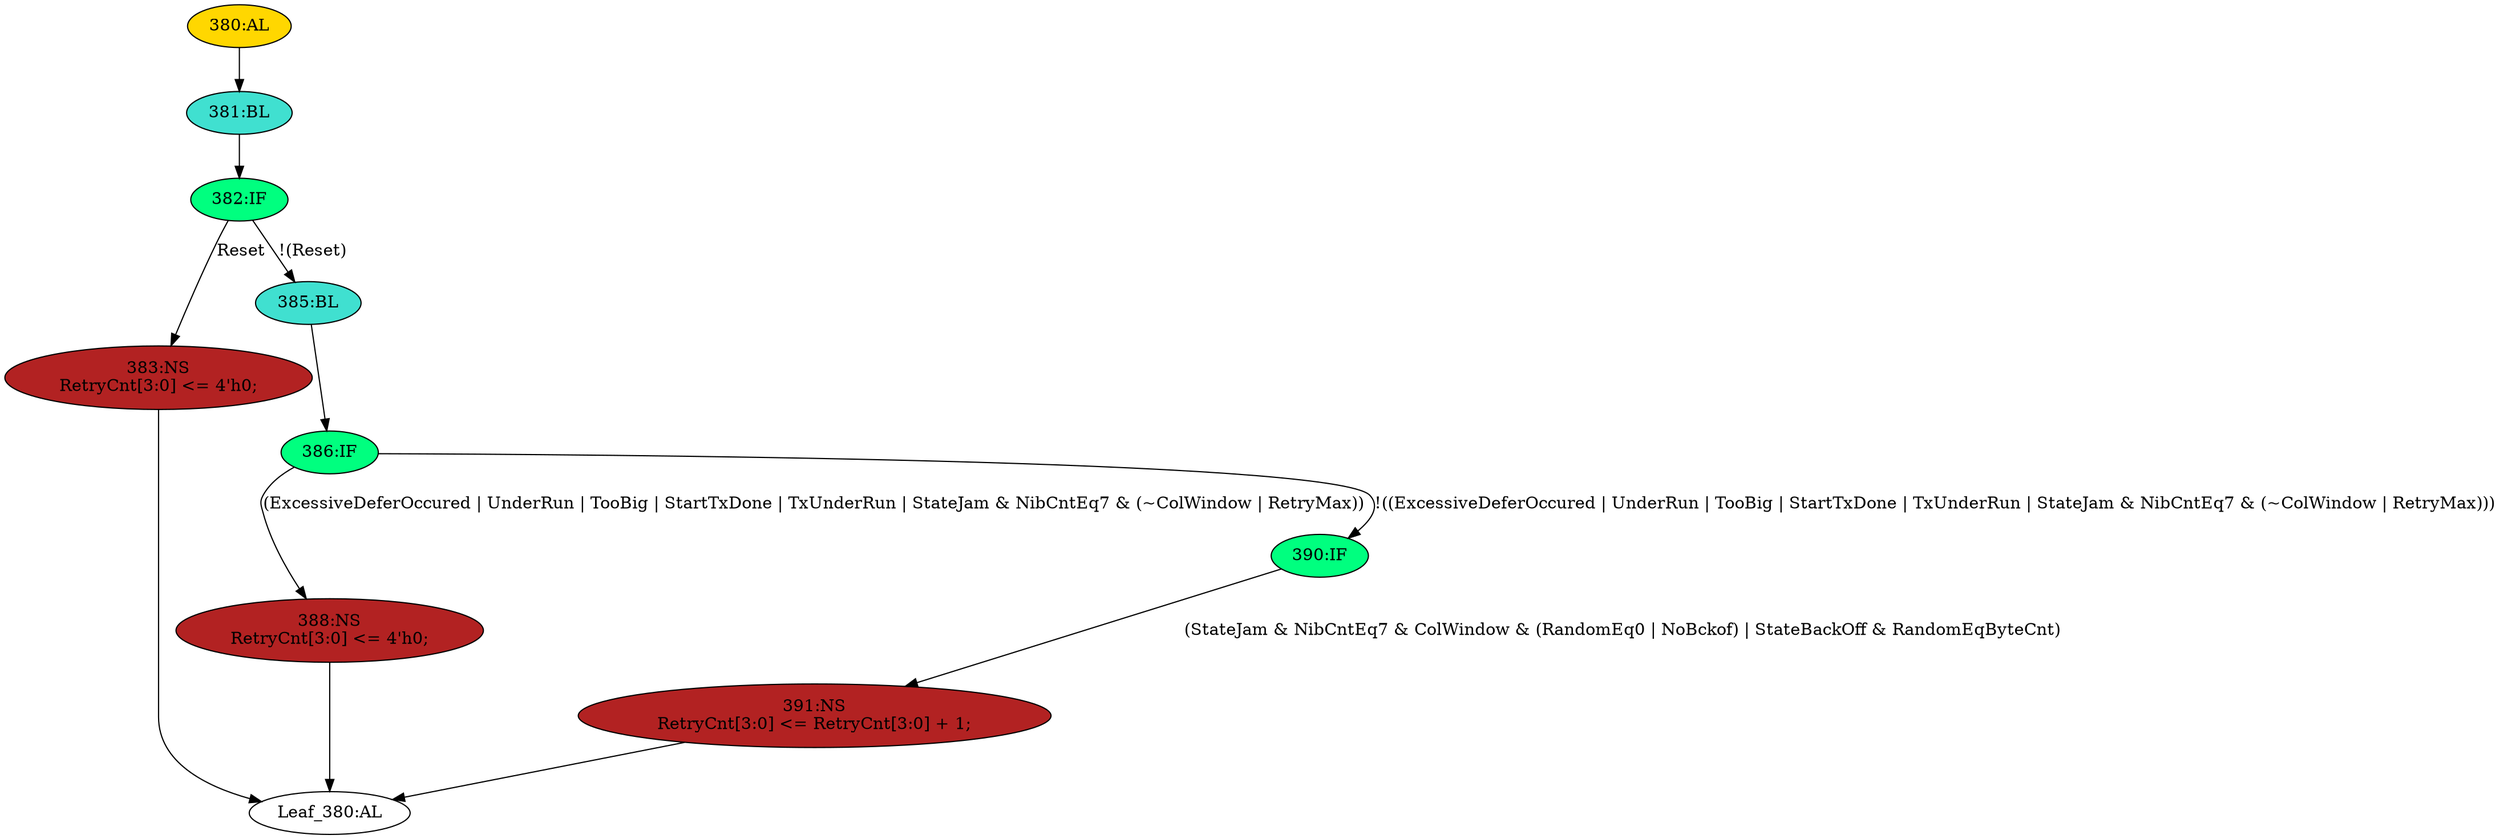 strict digraph "" {
	node [label="\N"];
	"383:NS"	 [ast="<pyverilog.vparser.ast.NonblockingSubstitution object at 0x7ff8277fd410>",
		fillcolor=firebrick,
		label="383:NS
RetryCnt[3:0] <= 4'h0;",
		statements="[<pyverilog.vparser.ast.NonblockingSubstitution object at 0x7ff8277fd410>]",
		style=filled,
		typ=NonblockingSubstitution];
	"Leaf_380:AL"	 [def_var="['RetryCnt']",
		label="Leaf_380:AL"];
	"383:NS" -> "Leaf_380:AL"	 [cond="[]",
		lineno=None];
	"391:NS"	 [ast="<pyverilog.vparser.ast.NonblockingSubstitution object at 0x7ff8277fd890>",
		fillcolor=firebrick,
		label="391:NS
RetryCnt[3:0] <= RetryCnt[3:0] + 1;",
		statements="[<pyverilog.vparser.ast.NonblockingSubstitution object at 0x7ff8277fd890>]",
		style=filled,
		typ=NonblockingSubstitution];
	"391:NS" -> "Leaf_380:AL"	 [cond="[]",
		lineno=None];
	"386:IF"	 [ast="<pyverilog.vparser.ast.IfStatement object at 0x7ff8277fd310>",
		fillcolor=springgreen,
		label="386:IF",
		statements="[]",
		style=filled,
		typ=IfStatement];
	"388:NS"	 [ast="<pyverilog.vparser.ast.NonblockingSubstitution object at 0x7ff8277fd850>",
		fillcolor=firebrick,
		label="388:NS
RetryCnt[3:0] <= 4'h0;",
		statements="[<pyverilog.vparser.ast.NonblockingSubstitution object at 0x7ff8277fd850>]",
		style=filled,
		typ=NonblockingSubstitution];
	"386:IF" -> "388:NS"	 [cond="['ExcessiveDeferOccured', 'UnderRun', 'TooBig', 'StartTxDone', 'TxUnderRun', 'StateJam', 'NibCntEq7', 'ColWindow', 'RetryMax']",
		label="(ExcessiveDeferOccured | UnderRun | TooBig | StartTxDone | TxUnderRun | StateJam & NibCntEq7 & (~ColWindow | RetryMax))",
		lineno=386];
	"390:IF"	 [ast="<pyverilog.vparser.ast.IfStatement object at 0x7ff8277fd050>",
		fillcolor=springgreen,
		label="390:IF",
		statements="[]",
		style=filled,
		typ=IfStatement];
	"386:IF" -> "390:IF"	 [cond="['ExcessiveDeferOccured', 'UnderRun', 'TooBig', 'StartTxDone', 'TxUnderRun', 'StateJam', 'NibCntEq7', 'ColWindow', 'RetryMax']",
		label="!((ExcessiveDeferOccured | UnderRun | TooBig | StartTxDone | TxUnderRun | StateJam & NibCntEq7 & (~ColWindow | RetryMax)))",
		lineno=386];
	"381:BL"	 [ast="<pyverilog.vparser.ast.Block object at 0x7ff826d9c2d0>",
		fillcolor=turquoise,
		label="381:BL",
		statements="[]",
		style=filled,
		typ=Block];
	"382:IF"	 [ast="<pyverilog.vparser.ast.IfStatement object at 0x7ff826d9c310>",
		fillcolor=springgreen,
		label="382:IF",
		statements="[]",
		style=filled,
		typ=IfStatement];
	"381:BL" -> "382:IF"	 [cond="[]",
		lineno=None];
	"380:AL"	 [ast="<pyverilog.vparser.ast.Always object at 0x7ff826d9c150>",
		clk_sens=False,
		fillcolor=gold,
		label="380:AL",
		sens="['MTxClk', 'Reset']",
		statements="[]",
		style=filled,
		typ=Always,
		use_var="['Reset', 'StateJam', 'TxUnderRun', 'RetryMax', 'NibCntEq7', 'StateBackOff', 'RetryCnt', 'UnderRun', 'NoBckof', 'RandomEqByteCnt', '\
TooBig', 'ColWindow', 'RandomEq0', 'StartTxDone', 'ExcessiveDeferOccured']"];
	"380:AL" -> "381:BL"	 [cond="[]",
		lineno=None];
	"385:BL"	 [ast="<pyverilog.vparser.ast.Block object at 0x7ff826d9c350>",
		fillcolor=turquoise,
		label="385:BL",
		statements="[]",
		style=filled,
		typ=Block];
	"385:BL" -> "386:IF"	 [cond="[]",
		lineno=None];
	"382:IF" -> "383:NS"	 [cond="['Reset']",
		label=Reset,
		lineno=382];
	"382:IF" -> "385:BL"	 [cond="['Reset']",
		label="!(Reset)",
		lineno=382];
	"388:NS" -> "Leaf_380:AL"	 [cond="[]",
		lineno=None];
	"390:IF" -> "391:NS"	 [cond="['StateJam', 'NibCntEq7', 'ColWindow', 'RandomEq0', 'NoBckof', 'StateBackOff', 'RandomEqByteCnt']",
		label="(StateJam & NibCntEq7 & ColWindow & (RandomEq0 | NoBckof) | StateBackOff & RandomEqByteCnt)",
		lineno=390];
}
